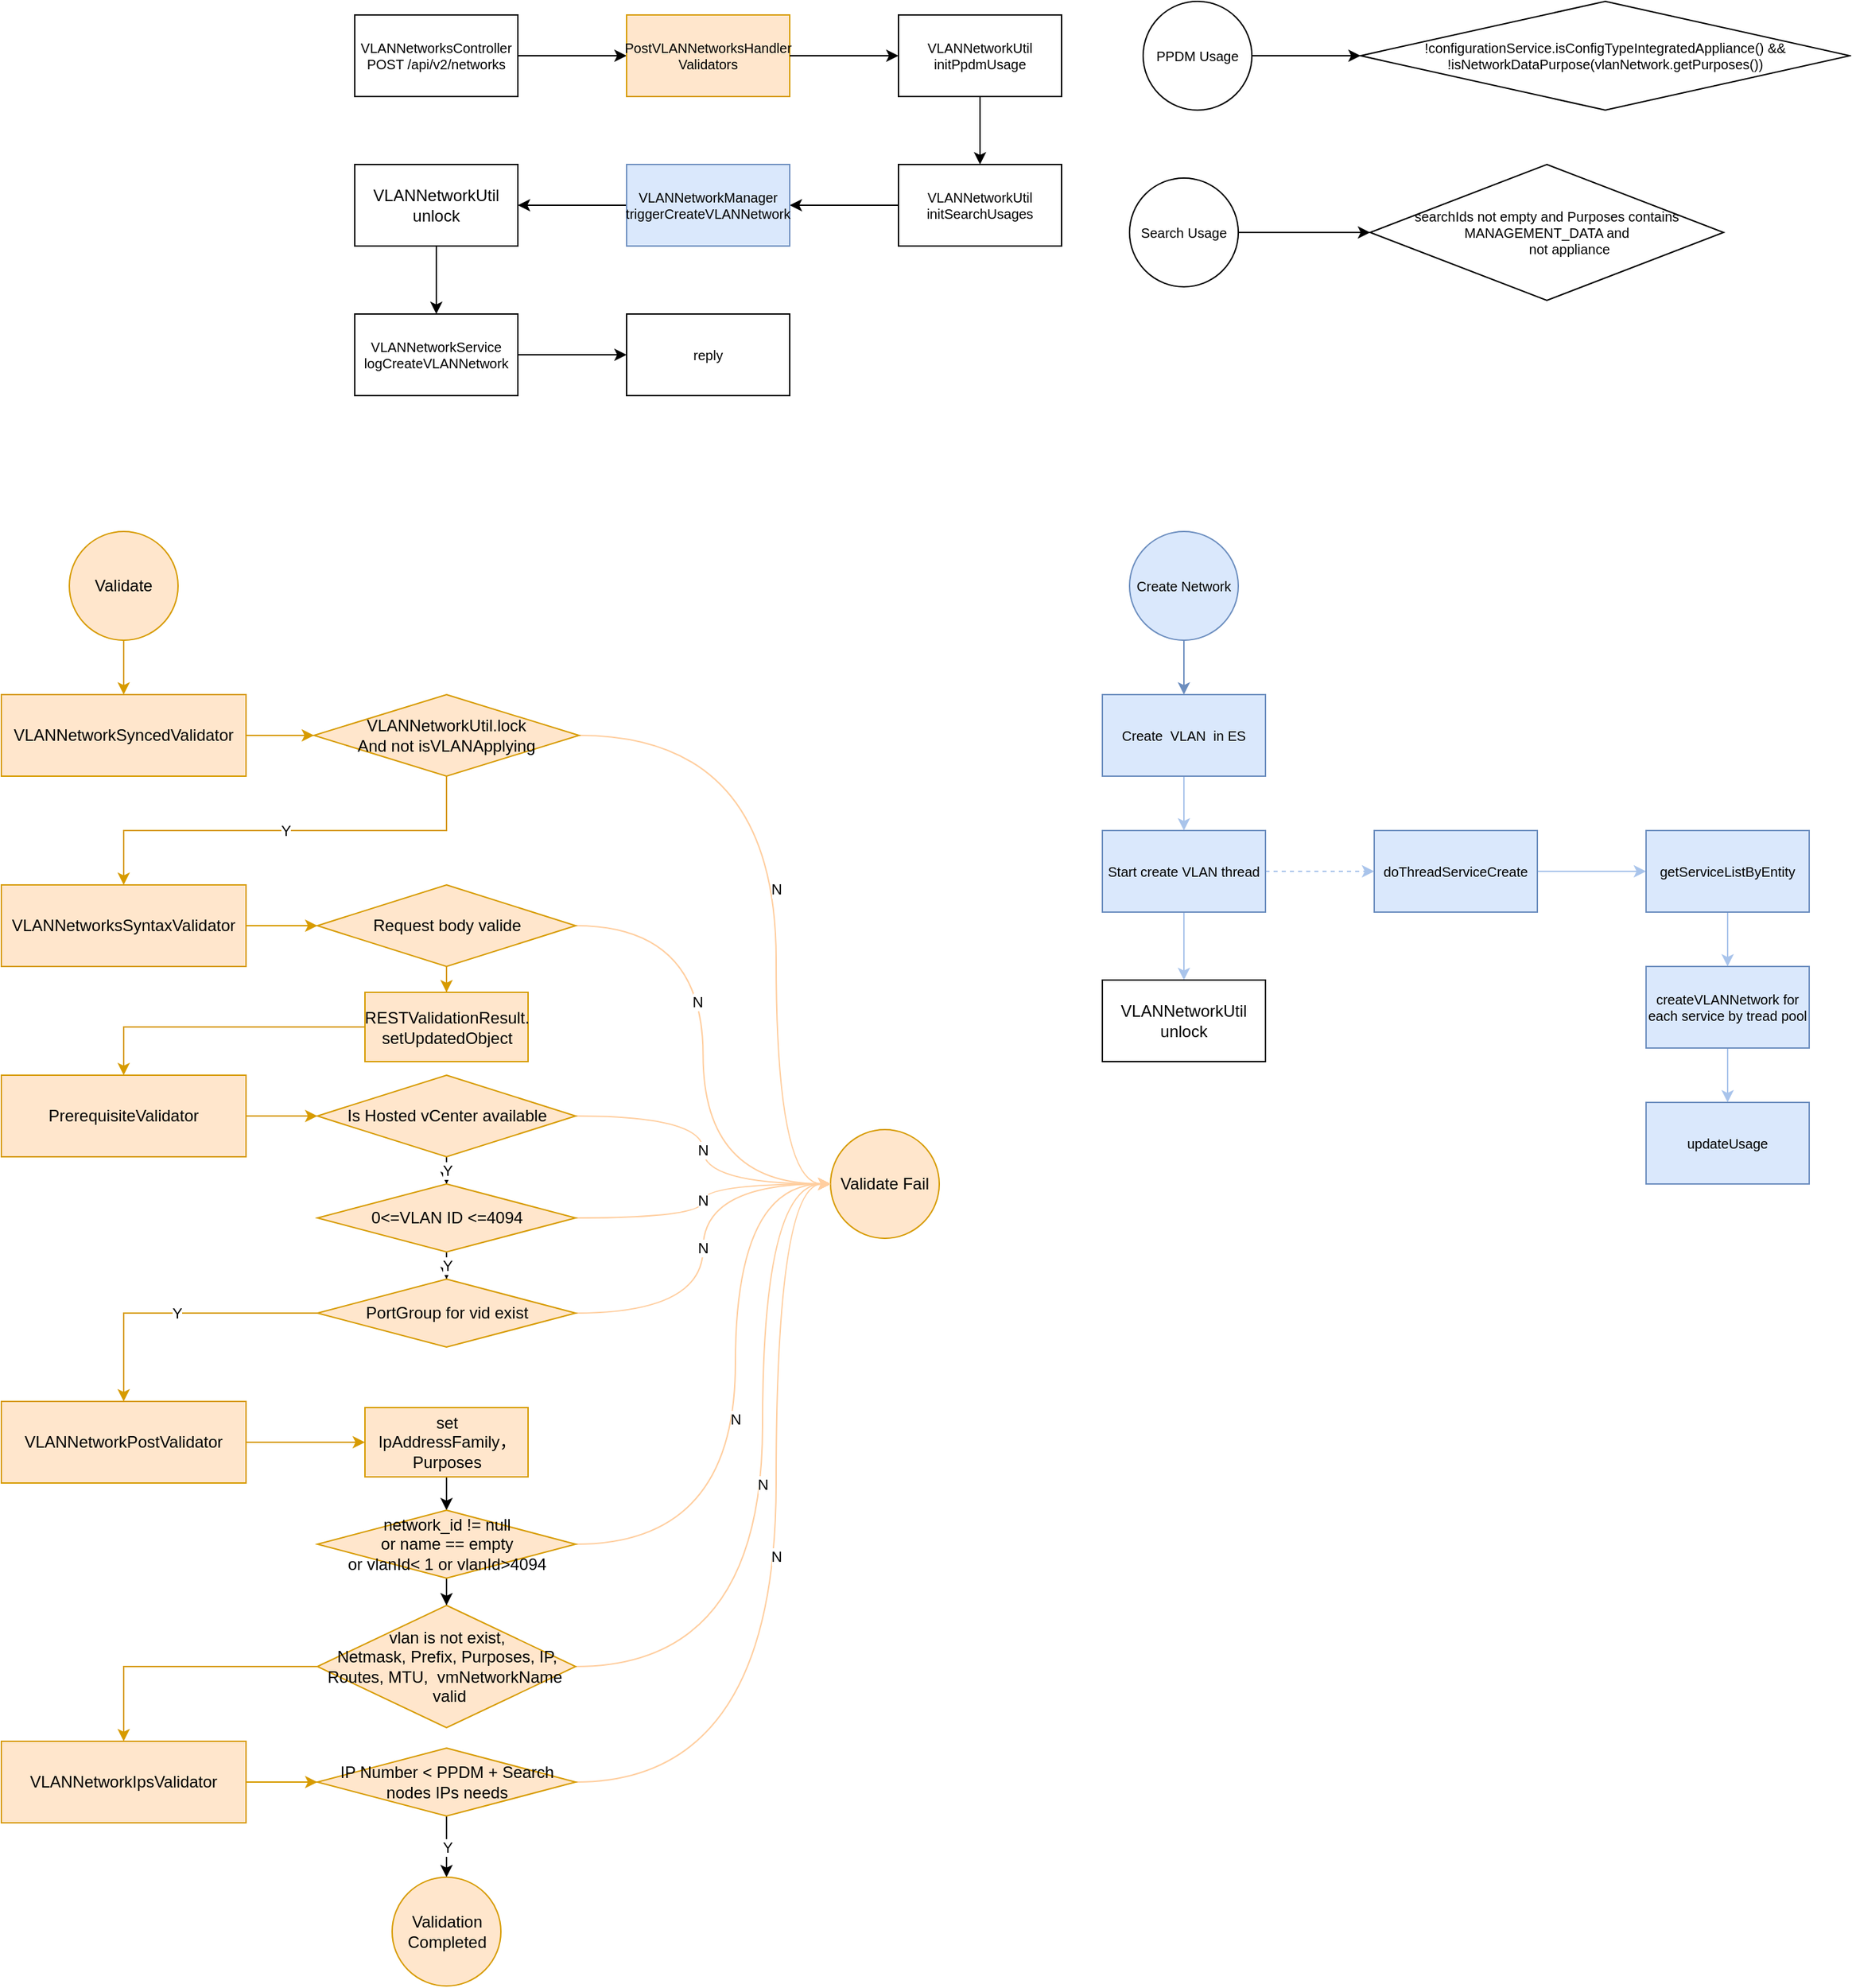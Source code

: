 <mxfile version="17.4.2" type="github" pages="2">
  <diagram id="prtHgNgQTEPvFCAcTncT" name="Create">
    <mxGraphModel dx="1422" dy="796" grid="1" gridSize="10" guides="1" tooltips="1" connect="1" arrows="1" fold="1" page="1" pageScale="1" pageWidth="827" pageHeight="1169" math="0" shadow="0">
      <root>
        <mxCell id="0" />
        <mxCell id="1" parent="0" />
        <mxCell id="7mvyjp9xPnYA-74Ss-xC-5" value="" style="edgeStyle=orthogonalEdgeStyle;rounded=0;orthogonalLoop=1;jettySize=auto;html=1;fillColor=#ffe6cc;strokeColor=#d79b00;" edge="1" parent="1" source="7mvyjp9xPnYA-74Ss-xC-3" target="7mvyjp9xPnYA-74Ss-xC-4">
          <mxGeometry relative="1" as="geometry" />
        </mxCell>
        <mxCell id="7mvyjp9xPnYA-74Ss-xC-3" value="Validate" style="ellipse;whiteSpace=wrap;html=1;aspect=fixed;fillColor=#ffe6cc;strokeColor=#d79b00;" vertex="1" parent="1">
          <mxGeometry x="130" y="440" width="80" height="80" as="geometry" />
        </mxCell>
        <mxCell id="7mvyjp9xPnYA-74Ss-xC-33" style="edgeStyle=orthogonalEdgeStyle;rounded=0;orthogonalLoop=1;jettySize=auto;html=1;exitX=1;exitY=0.5;exitDx=0;exitDy=0;entryX=0;entryY=0.5;entryDx=0;entryDy=0;fillColor=#ffe6cc;strokeColor=#d79b00;" edge="1" parent="1" source="7mvyjp9xPnYA-74Ss-xC-4" target="7mvyjp9xPnYA-74Ss-xC-18">
          <mxGeometry relative="1" as="geometry" />
        </mxCell>
        <mxCell id="7mvyjp9xPnYA-74Ss-xC-4" value="VLANNetworkSyncedValidator" style="whiteSpace=wrap;html=1;fillColor=#ffe6cc;strokeColor=#d79b00;" vertex="1" parent="1">
          <mxGeometry x="80" y="560" width="180" height="60" as="geometry" />
        </mxCell>
        <mxCell id="7mvyjp9xPnYA-74Ss-xC-9" value="" style="edgeStyle=orthogonalEdgeStyle;rounded=0;orthogonalLoop=1;jettySize=auto;html=1;exitX=0;exitY=0.5;exitDx=0;exitDy=0;entryX=0.5;entryY=0;entryDx=0;entryDy=0;fillColor=#ffe6cc;strokeColor=#d79b00;" edge="1" parent="1" source="7mvyjp9xPnYA-74Ss-xC-31" target="7mvyjp9xPnYA-74Ss-xC-8">
          <mxGeometry relative="1" as="geometry" />
        </mxCell>
        <mxCell id="7mvyjp9xPnYA-74Ss-xC-28" value="" style="edgeStyle=orthogonalEdgeStyle;rounded=0;orthogonalLoop=1;jettySize=auto;html=1;fillColor=#ffe6cc;strokeColor=#d79b00;" edge="1" parent="1" source="7mvyjp9xPnYA-74Ss-xC-6" target="7mvyjp9xPnYA-74Ss-xC-27">
          <mxGeometry relative="1" as="geometry" />
        </mxCell>
        <mxCell id="7mvyjp9xPnYA-74Ss-xC-6" value="VLANNetworksSyntaxValidator" style="whiteSpace=wrap;html=1;fillColor=#ffe6cc;strokeColor=#d79b00;" vertex="1" parent="1">
          <mxGeometry x="80" y="700" width="180" height="60" as="geometry" />
        </mxCell>
        <mxCell id="7mvyjp9xPnYA-74Ss-xC-36" value="" style="edgeStyle=orthogonalEdgeStyle;rounded=0;orthogonalLoop=1;jettySize=auto;html=1;fillColor=#ffe6cc;strokeColor=#d79b00;" edge="1" parent="1" source="7mvyjp9xPnYA-74Ss-xC-8" target="7mvyjp9xPnYA-74Ss-xC-35">
          <mxGeometry relative="1" as="geometry" />
        </mxCell>
        <mxCell id="7mvyjp9xPnYA-74Ss-xC-8" value="PrerequisiteValidator" style="whiteSpace=wrap;html=1;fillColor=#ffe6cc;strokeColor=#d79b00;" vertex="1" parent="1">
          <mxGeometry x="80" y="840" width="180" height="60" as="geometry" />
        </mxCell>
        <mxCell id="7mvyjp9xPnYA-74Ss-xC-49" style="edgeStyle=orthogonalEdgeStyle;rounded=0;orthogonalLoop=1;jettySize=auto;html=1;exitX=1;exitY=0.5;exitDx=0;exitDy=0;entryX=0;entryY=0.5;entryDx=0;entryDy=0;fillColor=#ffe6cc;strokeColor=#d79b00;" edge="1" parent="1" source="7mvyjp9xPnYA-74Ss-xC-10" target="7mvyjp9xPnYA-74Ss-xC-50">
          <mxGeometry relative="1" as="geometry">
            <mxPoint x="320" y="1110" as="targetPoint" />
          </mxGeometry>
        </mxCell>
        <mxCell id="7mvyjp9xPnYA-74Ss-xC-10" value="VLANNetworkPostValidator" style="whiteSpace=wrap;html=1;fillColor=#ffe6cc;strokeColor=#d79b00;" vertex="1" parent="1">
          <mxGeometry x="80" y="1080" width="180" height="60" as="geometry" />
        </mxCell>
        <mxCell id="7mvyjp9xPnYA-74Ss-xC-77" style="edgeStyle=orthogonalEdgeStyle;rounded=0;orthogonalLoop=1;jettySize=auto;html=1;exitX=1;exitY=0.5;exitDx=0;exitDy=0;entryX=0;entryY=0.5;entryDx=0;entryDy=0;fillColor=#ffe6cc;strokeColor=#d79b00;" edge="1" parent="1" source="7mvyjp9xPnYA-74Ss-xC-12" target="7mvyjp9xPnYA-74Ss-xC-76">
          <mxGeometry relative="1" as="geometry" />
        </mxCell>
        <mxCell id="7mvyjp9xPnYA-74Ss-xC-12" value="VLANNetworkIpsValidator" style="whiteSpace=wrap;html=1;fillColor=#ffe6cc;strokeColor=#d79b00;" vertex="1" parent="1">
          <mxGeometry x="80" y="1330" width="180" height="60" as="geometry" />
        </mxCell>
        <mxCell id="7mvyjp9xPnYA-74Ss-xC-25" value="N" style="edgeStyle=orthogonalEdgeStyle;rounded=0;orthogonalLoop=1;jettySize=auto;html=1;exitX=1;exitY=0.5;exitDx=0;exitDy=0;entryX=0;entryY=0.5;entryDx=0;entryDy=0;curved=1;strokeColor=#FFCE9F;" edge="1" parent="1" source="7mvyjp9xPnYA-74Ss-xC-18" target="7mvyjp9xPnYA-74Ss-xC-24">
          <mxGeometry relative="1" as="geometry">
            <Array as="points">
              <mxPoint x="650" y="590" />
              <mxPoint x="650" y="920" />
            </Array>
          </mxGeometry>
        </mxCell>
        <mxCell id="7mvyjp9xPnYA-74Ss-xC-26" value="Y" style="edgeStyle=orthogonalEdgeStyle;rounded=0;orthogonalLoop=1;jettySize=auto;html=1;exitX=0.5;exitY=1;exitDx=0;exitDy=0;entryX=0.5;entryY=0;entryDx=0;entryDy=0;fillColor=#ffe6cc;strokeColor=#d79b00;" edge="1" parent="1" source="7mvyjp9xPnYA-74Ss-xC-18" target="7mvyjp9xPnYA-74Ss-xC-6">
          <mxGeometry relative="1" as="geometry" />
        </mxCell>
        <mxCell id="7mvyjp9xPnYA-74Ss-xC-18" value="VLANNetworkUtil.lock&lt;br&gt;And not isVLANApplying" style="rhombus;whiteSpace=wrap;html=1;fillColor=#ffe6cc;strokeColor=#d79b00;" vertex="1" parent="1">
          <mxGeometry x="310" y="560" width="195" height="60" as="geometry" />
        </mxCell>
        <mxCell id="7mvyjp9xPnYA-74Ss-xC-24" value="Validate Fail" style="ellipse;whiteSpace=wrap;html=1;aspect=fixed;fillColor=#ffe6cc;strokeColor=#d79b00;" vertex="1" parent="1">
          <mxGeometry x="690" y="880" width="80" height="80" as="geometry" />
        </mxCell>
        <mxCell id="7mvyjp9xPnYA-74Ss-xC-29" style="edgeStyle=orthogonalEdgeStyle;rounded=0;orthogonalLoop=1;jettySize=auto;html=1;exitX=1;exitY=0.5;exitDx=0;exitDy=0;elbow=vertical;entryX=0;entryY=0.5;entryDx=0;entryDy=0;curved=1;strokeColor=#FFCE9F;" edge="1" parent="1" source="7mvyjp9xPnYA-74Ss-xC-27" target="7mvyjp9xPnYA-74Ss-xC-24">
          <mxGeometry relative="1" as="geometry" />
        </mxCell>
        <mxCell id="7mvyjp9xPnYA-74Ss-xC-30" value="N" style="edgeLabel;html=1;align=center;verticalAlign=middle;resizable=0;points=[];" vertex="1" connectable="0" parent="7mvyjp9xPnYA-74Ss-xC-29">
          <mxGeometry x="-0.267" relative="1" as="geometry">
            <mxPoint x="-5" y="11" as="offset" />
          </mxGeometry>
        </mxCell>
        <mxCell id="7mvyjp9xPnYA-74Ss-xC-32" value="" style="edgeStyle=orthogonalEdgeStyle;rounded=0;orthogonalLoop=1;jettySize=auto;html=1;fillColor=#ffe6cc;strokeColor=#d79b00;" edge="1" parent="1" source="7mvyjp9xPnYA-74Ss-xC-27" target="7mvyjp9xPnYA-74Ss-xC-31">
          <mxGeometry relative="1" as="geometry" />
        </mxCell>
        <mxCell id="7mvyjp9xPnYA-74Ss-xC-27" value="Request body valide" style="rhombus;whiteSpace=wrap;html=1;fillColor=#ffe6cc;strokeColor=#d79b00;" vertex="1" parent="1">
          <mxGeometry x="312.5" y="700" width="190" height="60" as="geometry" />
        </mxCell>
        <mxCell id="7mvyjp9xPnYA-74Ss-xC-31" value="RESTValidationResult.&lt;br&gt;setUpdatedObject" style="whiteSpace=wrap;html=1;fillColor=#ffe6cc;strokeColor=#d79b00;" vertex="1" parent="1">
          <mxGeometry x="347.5" y="779" width="120" height="51" as="geometry" />
        </mxCell>
        <mxCell id="7mvyjp9xPnYA-74Ss-xC-37" value="N" style="edgeStyle=orthogonalEdgeStyle;rounded=0;orthogonalLoop=1;jettySize=auto;html=1;exitX=1;exitY=0.5;exitDx=0;exitDy=0;entryX=0;entryY=0.5;entryDx=0;entryDy=0;curved=1;strokeColor=#FFCE9F;" edge="1" parent="1" source="7mvyjp9xPnYA-74Ss-xC-35" target="7mvyjp9xPnYA-74Ss-xC-24">
          <mxGeometry relative="1" as="geometry" />
        </mxCell>
        <mxCell id="7mvyjp9xPnYA-74Ss-xC-41" value="Y" style="edgeStyle=orthogonalEdgeStyle;rounded=0;orthogonalLoop=1;jettySize=auto;html=1;" edge="1" parent="1" source="7mvyjp9xPnYA-74Ss-xC-35" target="7mvyjp9xPnYA-74Ss-xC-40">
          <mxGeometry relative="1" as="geometry" />
        </mxCell>
        <mxCell id="7mvyjp9xPnYA-74Ss-xC-35" value="Is Hosted vCenter available" style="rhombus;whiteSpace=wrap;html=1;fillColor=#ffe6cc;strokeColor=#d79b00;" vertex="1" parent="1">
          <mxGeometry x="312.5" y="840" width="190" height="60" as="geometry" />
        </mxCell>
        <mxCell id="7mvyjp9xPnYA-74Ss-xC-42" value="N" style="edgeStyle=orthogonalEdgeStyle;rounded=0;orthogonalLoop=1;jettySize=auto;html=1;exitX=1;exitY=0.5;exitDx=0;exitDy=0;entryX=0;entryY=0.5;entryDx=0;entryDy=0;curved=1;strokeColor=#FFCE9F;" edge="1" parent="1" source="7mvyjp9xPnYA-74Ss-xC-40" target="7mvyjp9xPnYA-74Ss-xC-24">
          <mxGeometry relative="1" as="geometry" />
        </mxCell>
        <mxCell id="7mvyjp9xPnYA-74Ss-xC-45" value="Y" style="edgeStyle=orthogonalEdgeStyle;rounded=0;orthogonalLoop=1;jettySize=auto;html=1;" edge="1" parent="1" source="7mvyjp9xPnYA-74Ss-xC-40" target="7mvyjp9xPnYA-74Ss-xC-44">
          <mxGeometry relative="1" as="geometry" />
        </mxCell>
        <mxCell id="7mvyjp9xPnYA-74Ss-xC-40" value="0&amp;lt;=VLAN ID &amp;lt;=4094" style="rhombus;whiteSpace=wrap;html=1;fillColor=#ffe6cc;strokeColor=#d79b00;" vertex="1" parent="1">
          <mxGeometry x="312.5" y="920" width="190" height="50" as="geometry" />
        </mxCell>
        <mxCell id="7mvyjp9xPnYA-74Ss-xC-46" value="N" style="edgeStyle=orthogonalEdgeStyle;rounded=0;orthogonalLoop=1;jettySize=auto;html=1;exitX=1;exitY=0.5;exitDx=0;exitDy=0;entryX=0;entryY=0.5;entryDx=0;entryDy=0;curved=1;strokeColor=#FFCE9F;" edge="1" parent="1" source="7mvyjp9xPnYA-74Ss-xC-44" target="7mvyjp9xPnYA-74Ss-xC-24">
          <mxGeometry relative="1" as="geometry" />
        </mxCell>
        <mxCell id="7mvyjp9xPnYA-74Ss-xC-47" value="Y" style="edgeStyle=orthogonalEdgeStyle;rounded=0;orthogonalLoop=1;jettySize=auto;html=1;exitX=0;exitY=0.5;exitDx=0;exitDy=0;entryX=0.5;entryY=0;entryDx=0;entryDy=0;fillColor=#ffe6cc;strokeColor=#d79b00;" edge="1" parent="1" source="7mvyjp9xPnYA-74Ss-xC-44" target="7mvyjp9xPnYA-74Ss-xC-10">
          <mxGeometry relative="1" as="geometry" />
        </mxCell>
        <mxCell id="7mvyjp9xPnYA-74Ss-xC-44" value="PortGroup for vid exist" style="rhombus;whiteSpace=wrap;html=1;fillColor=#ffe6cc;strokeColor=#d79b00;" vertex="1" parent="1">
          <mxGeometry x="312.5" y="990" width="190" height="50" as="geometry" />
        </mxCell>
        <mxCell id="7mvyjp9xPnYA-74Ss-xC-53" style="edgeStyle=orthogonalEdgeStyle;rounded=0;orthogonalLoop=1;jettySize=auto;html=1;exitX=0.5;exitY=1;exitDx=0;exitDy=0;entryX=0.5;entryY=0;entryDx=0;entryDy=0;" edge="1" parent="1" source="7mvyjp9xPnYA-74Ss-xC-50" target="7mvyjp9xPnYA-74Ss-xC-52">
          <mxGeometry relative="1" as="geometry" />
        </mxCell>
        <mxCell id="7mvyjp9xPnYA-74Ss-xC-50" value="set IpAddressFamily，&lt;br&gt;Purposes&lt;br&gt;" style="whiteSpace=wrap;html=1;fillColor=#ffe6cc;strokeColor=#d79b00;" vertex="1" parent="1">
          <mxGeometry x="347.5" y="1084.5" width="120" height="51" as="geometry" />
        </mxCell>
        <mxCell id="7mvyjp9xPnYA-74Ss-xC-54" value="N" style="edgeStyle=orthogonalEdgeStyle;rounded=0;orthogonalLoop=1;jettySize=auto;html=1;exitX=1;exitY=0.5;exitDx=0;exitDy=0;entryX=0;entryY=0.5;entryDx=0;entryDy=0;curved=1;strokeColor=#FFCE9F;" edge="1" parent="1" source="7mvyjp9xPnYA-74Ss-xC-52" target="7mvyjp9xPnYA-74Ss-xC-24">
          <mxGeometry x="-0.067" relative="1" as="geometry">
            <Array as="points">
              <mxPoint x="620" y="1185" />
              <mxPoint x="620" y="920" />
            </Array>
            <mxPoint y="1" as="offset" />
          </mxGeometry>
        </mxCell>
        <mxCell id="7mvyjp9xPnYA-74Ss-xC-57" value="" style="edgeStyle=orthogonalEdgeStyle;rounded=0;orthogonalLoop=1;jettySize=auto;html=1;" edge="1" parent="1" source="7mvyjp9xPnYA-74Ss-xC-52" target="7mvyjp9xPnYA-74Ss-xC-56">
          <mxGeometry relative="1" as="geometry" />
        </mxCell>
        <mxCell id="7mvyjp9xPnYA-74Ss-xC-52" value="network_id != null&lt;br&gt;or name == empty&lt;br&gt;or vlanId&amp;lt; 1 or vlanId&amp;gt;4094" style="rhombus;whiteSpace=wrap;html=1;fillColor=#ffe6cc;strokeColor=#d79b00;" vertex="1" parent="1">
          <mxGeometry x="312.5" y="1160" width="190" height="50" as="geometry" />
        </mxCell>
        <mxCell id="7mvyjp9xPnYA-74Ss-xC-74" value="N" style="edgeStyle=orthogonalEdgeStyle;curved=1;rounded=0;orthogonalLoop=1;jettySize=auto;html=1;exitX=1;exitY=0.5;exitDx=0;exitDy=0;entryX=0;entryY=0.5;entryDx=0;entryDy=0;strokeColor=#FFCE9F;" edge="1" parent="1" source="7mvyjp9xPnYA-74Ss-xC-56" target="7mvyjp9xPnYA-74Ss-xC-24">
          <mxGeometry relative="1" as="geometry">
            <Array as="points">
              <mxPoint x="640" y="1275" />
              <mxPoint x="640" y="920" />
            </Array>
          </mxGeometry>
        </mxCell>
        <mxCell id="7mvyjp9xPnYA-74Ss-xC-75" style="edgeStyle=orthogonalEdgeStyle;rounded=0;orthogonalLoop=1;jettySize=auto;html=1;exitX=0;exitY=0.5;exitDx=0;exitDy=0;entryX=0.5;entryY=0;entryDx=0;entryDy=0;fillColor=#ffe6cc;strokeColor=#d79b00;" edge="1" parent="1" source="7mvyjp9xPnYA-74Ss-xC-56" target="7mvyjp9xPnYA-74Ss-xC-12">
          <mxGeometry relative="1" as="geometry" />
        </mxCell>
        <mxCell id="7mvyjp9xPnYA-74Ss-xC-56" value="vlan is not exist,&lt;br&gt;Netmask, Prefix, Purposes,&amp;nbsp;IP, Routes, MTU,&amp;nbsp; vmNetworkName&amp;nbsp;&lt;br&gt;&amp;nbsp;valid" style="rhombus;whiteSpace=wrap;html=1;fillColor=#ffe6cc;strokeColor=#d79b00;" vertex="1" parent="1">
          <mxGeometry x="312.5" y="1230" width="190" height="90" as="geometry" />
        </mxCell>
        <mxCell id="7mvyjp9xPnYA-74Ss-xC-78" value="N" style="edgeStyle=orthogonalEdgeStyle;rounded=0;orthogonalLoop=1;jettySize=auto;html=1;exitX=1;exitY=0.5;exitDx=0;exitDy=0;curved=1;entryX=0;entryY=0.5;entryDx=0;entryDy=0;strokeColor=#FFCE9F;" edge="1" parent="1" source="7mvyjp9xPnYA-74Ss-xC-76" target="7mvyjp9xPnYA-74Ss-xC-24">
          <mxGeometry relative="1" as="geometry">
            <mxPoint x="740" y="920" as="targetPoint" />
            <Array as="points">
              <mxPoint x="650" y="1360" />
              <mxPoint x="650" y="920" />
            </Array>
          </mxGeometry>
        </mxCell>
        <mxCell id="7mvyjp9xPnYA-74Ss-xC-80" value="Y" style="edgeStyle=orthogonalEdgeStyle;rounded=0;orthogonalLoop=1;jettySize=auto;html=1;exitX=0.5;exitY=1;exitDx=0;exitDy=0;" edge="1" parent="1" source="7mvyjp9xPnYA-74Ss-xC-76" target="7mvyjp9xPnYA-74Ss-xC-79">
          <mxGeometry relative="1" as="geometry" />
        </mxCell>
        <mxCell id="7mvyjp9xPnYA-74Ss-xC-76" value="IP Number &amp;lt; PPDM + Search nodes IPs needs" style="rhombus;whiteSpace=wrap;html=1;fillColor=#ffe6cc;strokeColor=#d79b00;" vertex="1" parent="1">
          <mxGeometry x="312.5" y="1335" width="190" height="50" as="geometry" />
        </mxCell>
        <mxCell id="7mvyjp9xPnYA-74Ss-xC-79" value="Validation Completed" style="ellipse;whiteSpace=wrap;html=1;aspect=fixed;fillColor=#ffe6cc;strokeColor=#d79b00;" vertex="1" parent="1">
          <mxGeometry x="367.5" y="1430" width="80" height="80" as="geometry" />
        </mxCell>
        <mxCell id="7mvyjp9xPnYA-74Ss-xC-84" value="" style="edgeStyle=orthogonalEdgeStyle;rounded=0;orthogonalLoop=1;jettySize=auto;html=1;fontSize=10;" edge="1" parent="1" source="7mvyjp9xPnYA-74Ss-xC-82" target="7mvyjp9xPnYA-74Ss-xC-83">
          <mxGeometry relative="1" as="geometry" />
        </mxCell>
        <mxCell id="7mvyjp9xPnYA-74Ss-xC-82" value="VLANNetworksController&lt;br style=&quot;font-size: 10px;&quot;&gt;POST /api/v2/networks" style="rounded=0;whiteSpace=wrap;html=1;fontSize=10;" vertex="1" parent="1">
          <mxGeometry x="340" y="60" width="120" height="60" as="geometry" />
        </mxCell>
        <mxCell id="7mvyjp9xPnYA-74Ss-xC-83" value="PostVLANNetworksHandler&lt;br&gt;Validators" style="rounded=0;whiteSpace=wrap;html=1;fontSize=10;fillColor=#ffe6cc;strokeColor=#d79b00;" vertex="1" parent="1">
          <mxGeometry x="540" y="60" width="120" height="60" as="geometry" />
        </mxCell>
        <mxCell id="7mvyjp9xPnYA-74Ss-xC-88" value="" style="edgeStyle=orthogonalEdgeStyle;rounded=0;orthogonalLoop=1;jettySize=auto;html=1;fontSize=10;exitX=1;exitY=0.5;exitDx=0;exitDy=0;" edge="1" parent="1" source="7mvyjp9xPnYA-74Ss-xC-83" target="7mvyjp9xPnYA-74Ss-xC-87">
          <mxGeometry relative="1" as="geometry">
            <mxPoint x="660" y="90" as="sourcePoint" />
          </mxGeometry>
        </mxCell>
        <mxCell id="7mvyjp9xPnYA-74Ss-xC-90" value="" style="edgeStyle=orthogonalEdgeStyle;rounded=0;orthogonalLoop=1;jettySize=auto;html=1;fontSize=10;" edge="1" parent="1" source="7mvyjp9xPnYA-74Ss-xC-87" target="7mvyjp9xPnYA-74Ss-xC-89">
          <mxGeometry relative="1" as="geometry" />
        </mxCell>
        <mxCell id="7mvyjp9xPnYA-74Ss-xC-87" value="VLANNetworkUtil&lt;br&gt;initPpdmUsage" style="rounded=0;whiteSpace=wrap;html=1;fontSize=10;" vertex="1" parent="1">
          <mxGeometry x="740" y="60" width="120" height="60" as="geometry" />
        </mxCell>
        <mxCell id="7mvyjp9xPnYA-74Ss-xC-98" value="" style="edgeStyle=orthogonalEdgeStyle;rounded=0;orthogonalLoop=1;jettySize=auto;html=1;fontSize=10;" edge="1" parent="1" source="7mvyjp9xPnYA-74Ss-xC-89" target="7mvyjp9xPnYA-74Ss-xC-97">
          <mxGeometry relative="1" as="geometry" />
        </mxCell>
        <mxCell id="7mvyjp9xPnYA-74Ss-xC-89" value="VLANNetworkUtil&lt;br&gt;initSearchUsages" style="rounded=0;whiteSpace=wrap;html=1;fontSize=10;" vertex="1" parent="1">
          <mxGeometry x="740" y="170" width="120" height="60" as="geometry" />
        </mxCell>
        <mxCell id="7mvyjp9xPnYA-74Ss-xC-93" value="" style="edgeStyle=orthogonalEdgeStyle;rounded=0;orthogonalLoop=1;jettySize=auto;html=1;fontSize=10;" edge="1" parent="1" source="7mvyjp9xPnYA-74Ss-xC-91" target="7mvyjp9xPnYA-74Ss-xC-92">
          <mxGeometry relative="1" as="geometry" />
        </mxCell>
        <mxCell id="7mvyjp9xPnYA-74Ss-xC-91" value="PPDM Usage" style="ellipse;whiteSpace=wrap;html=1;aspect=fixed;fontSize=10;" vertex="1" parent="1">
          <mxGeometry x="920" y="50" width="80" height="80" as="geometry" />
        </mxCell>
        <mxCell id="7mvyjp9xPnYA-74Ss-xC-92" value="!configurationService.isConfigTypeIntegratedAppliance() &amp;amp;&amp;amp; !isNetworkDataPurpose(vlanNetwork.getPurposes())" style="rhombus;whiteSpace=wrap;html=1;fontSize=10;" vertex="1" parent="1">
          <mxGeometry x="1080" y="50" width="360" height="80" as="geometry" />
        </mxCell>
        <mxCell id="7mvyjp9xPnYA-74Ss-xC-94" value="" style="edgeStyle=orthogonalEdgeStyle;rounded=0;orthogonalLoop=1;jettySize=auto;html=1;fontSize=10;" edge="1" source="7mvyjp9xPnYA-74Ss-xC-95" target="7mvyjp9xPnYA-74Ss-xC-96" parent="1">
          <mxGeometry relative="1" as="geometry" />
        </mxCell>
        <mxCell id="7mvyjp9xPnYA-74Ss-xC-95" value="Search Usage" style="ellipse;whiteSpace=wrap;html=1;aspect=fixed;fontSize=10;" vertex="1" parent="1">
          <mxGeometry x="910" y="180" width="80" height="80" as="geometry" />
        </mxCell>
        <mxCell id="7mvyjp9xPnYA-74Ss-xC-96" value="&lt;div&gt;searchIds not empty and Purposes contains MANAGEMENT_DATA and&lt;/div&gt;&lt;div&gt;&amp;nbsp; &amp;nbsp; &amp;nbsp; &amp;nbsp; &amp;nbsp; &amp;nbsp; not appliance&lt;/div&gt;" style="rhombus;whiteSpace=wrap;html=1;fontSize=10;" vertex="1" parent="1">
          <mxGeometry x="1087" y="170" width="260" height="100" as="geometry" />
        </mxCell>
        <mxCell id="7mvyjp9xPnYA-74Ss-xC-101" value="" style="edgeStyle=orthogonalEdgeStyle;rounded=0;orthogonalLoop=1;jettySize=auto;html=1;fontSize=10;" edge="1" parent="1" source="7mvyjp9xPnYA-74Ss-xC-97" target="7mvyjp9xPnYA-74Ss-xC-100">
          <mxGeometry relative="1" as="geometry" />
        </mxCell>
        <mxCell id="7mvyjp9xPnYA-74Ss-xC-97" value="VLANNetworkManager&lt;br&gt;triggerCreateVLANNetwork" style="rounded=0;whiteSpace=wrap;html=1;fontSize=10;fillColor=#dae8fc;strokeColor=#6c8ebf;" vertex="1" parent="1">
          <mxGeometry x="540" y="170" width="120" height="60" as="geometry" />
        </mxCell>
        <mxCell id="7mvyjp9xPnYA-74Ss-xC-103" value="" style="edgeStyle=orthogonalEdgeStyle;rounded=0;orthogonalLoop=1;jettySize=auto;html=1;fontSize=10;" edge="1" parent="1" source="7mvyjp9xPnYA-74Ss-xC-100" target="7mvyjp9xPnYA-74Ss-xC-102">
          <mxGeometry relative="1" as="geometry" />
        </mxCell>
        <mxCell id="7mvyjp9xPnYA-74Ss-xC-100" value="&lt;span style=&quot;font-size: 12px&quot;&gt;VLANNetworkUtil&lt;br&gt;unlock&lt;/span&gt;" style="rounded=0;whiteSpace=wrap;html=1;fontSize=10;" vertex="1" parent="1">
          <mxGeometry x="340" y="170" width="120" height="60" as="geometry" />
        </mxCell>
        <mxCell id="7mvyjp9xPnYA-74Ss-xC-108" value="" style="edgeStyle=orthogonalEdgeStyle;curved=1;rounded=0;orthogonalLoop=1;jettySize=auto;html=1;fontSize=10;" edge="1" parent="1" source="7mvyjp9xPnYA-74Ss-xC-102" target="7mvyjp9xPnYA-74Ss-xC-107">
          <mxGeometry relative="1" as="geometry" />
        </mxCell>
        <mxCell id="7mvyjp9xPnYA-74Ss-xC-102" value="VLANNetworkService&lt;br&gt;logCreateVLANNetwork" style="rounded=0;whiteSpace=wrap;html=1;fontSize=10;" vertex="1" parent="1">
          <mxGeometry x="340" y="280" width="120" height="60" as="geometry" />
        </mxCell>
        <mxCell id="7mvyjp9xPnYA-74Ss-xC-107" value="reply" style="rounded=0;whiteSpace=wrap;html=1;fontSize=10;" vertex="1" parent="1">
          <mxGeometry x="540" y="280" width="120" height="60" as="geometry" />
        </mxCell>
        <mxCell id="7mvyjp9xPnYA-74Ss-xC-112" value="" style="edgeStyle=orthogonalEdgeStyle;curved=1;rounded=0;orthogonalLoop=1;jettySize=auto;html=1;fontSize=10;strokeColor=#6c8ebf;fillColor=#dae8fc;" edge="1" parent="1" source="7mvyjp9xPnYA-74Ss-xC-110" target="7mvyjp9xPnYA-74Ss-xC-111">
          <mxGeometry relative="1" as="geometry" />
        </mxCell>
        <mxCell id="7mvyjp9xPnYA-74Ss-xC-110" value="Create Network" style="ellipse;whiteSpace=wrap;html=1;aspect=fixed;fontSize=10;fillColor=#dae8fc;strokeColor=#6c8ebf;" vertex="1" parent="1">
          <mxGeometry x="910" y="440" width="80" height="80" as="geometry" />
        </mxCell>
        <mxCell id="7mvyjp9xPnYA-74Ss-xC-117" value="" style="edgeStyle=orthogonalEdgeStyle;curved=1;rounded=0;orthogonalLoop=1;jettySize=auto;html=1;fontSize=10;strokeColor=#A9C4EB;" edge="1" parent="1" source="7mvyjp9xPnYA-74Ss-xC-111" target="7mvyjp9xPnYA-74Ss-xC-116">
          <mxGeometry relative="1" as="geometry" />
        </mxCell>
        <mxCell id="7mvyjp9xPnYA-74Ss-xC-111" value="Create&amp;nbsp; VLAN&amp;nbsp; in ES" style="whiteSpace=wrap;html=1;fontSize=10;fillColor=#dae8fc;strokeColor=#6c8ebf;" vertex="1" parent="1">
          <mxGeometry x="890" y="560" width="120" height="60" as="geometry" />
        </mxCell>
        <mxCell id="7mvyjp9xPnYA-74Ss-xC-119" value="" style="edgeStyle=orthogonalEdgeStyle;curved=1;rounded=0;orthogonalLoop=1;jettySize=auto;html=1;fontSize=10;strokeColor=#A9C4EB;" edge="1" parent="1" source="7mvyjp9xPnYA-74Ss-xC-116" target="7mvyjp9xPnYA-74Ss-xC-118">
          <mxGeometry relative="1" as="geometry" />
        </mxCell>
        <mxCell id="7mvyjp9xPnYA-74Ss-xC-121" value="" style="edgeStyle=orthogonalEdgeStyle;curved=1;rounded=0;orthogonalLoop=1;jettySize=auto;html=1;fontSize=10;strokeColor=#A9C4EB;dashed=1;" edge="1" parent="1" source="7mvyjp9xPnYA-74Ss-xC-116" target="7mvyjp9xPnYA-74Ss-xC-120">
          <mxGeometry relative="1" as="geometry" />
        </mxCell>
        <mxCell id="7mvyjp9xPnYA-74Ss-xC-116" value="Start create VLAN thread" style="whiteSpace=wrap;html=1;fontSize=10;fillColor=#dae8fc;strokeColor=#6c8ebf;" vertex="1" parent="1">
          <mxGeometry x="890" y="660" width="120" height="60" as="geometry" />
        </mxCell>
        <mxCell id="7mvyjp9xPnYA-74Ss-xC-118" value="&lt;span style=&quot;font-size: 12px&quot;&gt;VLANNetworkUtil&lt;/span&gt;&lt;br style=&quot;font-size: 12px&quot;&gt;&lt;span style=&quot;font-size: 12px&quot;&gt;unlock&lt;/span&gt;" style="whiteSpace=wrap;html=1;fontSize=10;" vertex="1" parent="1">
          <mxGeometry x="890" y="770" width="120" height="60" as="geometry" />
        </mxCell>
        <mxCell id="7mvyjp9xPnYA-74Ss-xC-123" value="" style="edgeStyle=orthogonalEdgeStyle;curved=1;rounded=0;orthogonalLoop=1;jettySize=auto;html=1;fontSize=10;strokeColor=#A9C4EB;" edge="1" parent="1" source="7mvyjp9xPnYA-74Ss-xC-120" target="7mvyjp9xPnYA-74Ss-xC-122">
          <mxGeometry relative="1" as="geometry" />
        </mxCell>
        <mxCell id="7mvyjp9xPnYA-74Ss-xC-120" value="doThreadServiceCreate" style="whiteSpace=wrap;html=1;fontSize=10;fillColor=#dae8fc;strokeColor=#6c8ebf;" vertex="1" parent="1">
          <mxGeometry x="1090" y="660" width="120" height="60" as="geometry" />
        </mxCell>
        <mxCell id="7mvyjp9xPnYA-74Ss-xC-125" value="" style="edgeStyle=orthogonalEdgeStyle;curved=1;rounded=0;orthogonalLoop=1;jettySize=auto;html=1;fontSize=10;strokeColor=#A9C4EB;" edge="1" parent="1" source="7mvyjp9xPnYA-74Ss-xC-122" target="7mvyjp9xPnYA-74Ss-xC-124">
          <mxGeometry relative="1" as="geometry" />
        </mxCell>
        <mxCell id="7mvyjp9xPnYA-74Ss-xC-122" value="getServiceListByEntity" style="whiteSpace=wrap;html=1;fontSize=10;fillColor=#dae8fc;strokeColor=#6c8ebf;" vertex="1" parent="1">
          <mxGeometry x="1290" y="660" width="120" height="60" as="geometry" />
        </mxCell>
        <mxCell id="7mvyjp9xPnYA-74Ss-xC-127" value="" style="edgeStyle=orthogonalEdgeStyle;curved=1;rounded=0;orthogonalLoop=1;jettySize=auto;html=1;fontSize=10;strokeColor=#A9C4EB;" edge="1" parent="1" source="7mvyjp9xPnYA-74Ss-xC-124" target="7mvyjp9xPnYA-74Ss-xC-126">
          <mxGeometry relative="1" as="geometry" />
        </mxCell>
        <mxCell id="7mvyjp9xPnYA-74Ss-xC-124" value="createVLANNetwork for each service by tread pool" style="whiteSpace=wrap;html=1;fontSize=10;fillColor=#dae8fc;strokeColor=#6c8ebf;" vertex="1" parent="1">
          <mxGeometry x="1290" y="760" width="120" height="60" as="geometry" />
        </mxCell>
        <mxCell id="7mvyjp9xPnYA-74Ss-xC-126" value="updateUsage" style="whiteSpace=wrap;html=1;fontSize=10;fillColor=#dae8fc;strokeColor=#6c8ebf;" vertex="1" parent="1">
          <mxGeometry x="1290" y="860" width="120" height="60" as="geometry" />
        </mxCell>
      </root>
    </mxGraphModel>
  </diagram>
  <diagram id="lfdbjEoLifJyDJFXSqJd" name="第 2 页">
    <mxGraphModel dx="1422" dy="796" grid="1" gridSize="10" guides="1" tooltips="1" connect="1" arrows="1" fold="1" page="1" pageScale="1" pageWidth="850" pageHeight="1100" math="0" shadow="0">
      <root>
        <mxCell id="0" />
        <mxCell id="1" parent="0" />
        <mxCell id="20sGmdqy_mmukyWSxmFM-1" value="" style="edgeStyle=orthogonalEdgeStyle;rounded=0;orthogonalLoop=1;jettySize=auto;html=1;fontSize=10;fillColor=#cdeb8b;strokeColor=#36393d;" edge="1" parent="1" source="20sGmdqy_mmukyWSxmFM-2" target="20sGmdqy_mmukyWSxmFM-3">
          <mxGeometry relative="1" as="geometry" />
        </mxCell>
        <mxCell id="20sGmdqy_mmukyWSxmFM-2" value="POST /api/v2/networks" style="rounded=0;whiteSpace=wrap;html=1;fontSize=10;fillColor=#cdeb8b;strokeColor=#36393d;" vertex="1" parent="1">
          <mxGeometry x="340" y="60" width="120" height="60" as="geometry" />
        </mxCell>
        <mxCell id="20sGmdqy_mmukyWSxmFM-3" value="Validate" style="rounded=0;whiteSpace=wrap;html=1;fontSize=10;fillColor=#cdeb8b;strokeColor=#36393d;" vertex="1" parent="1">
          <mxGeometry x="540" y="60" width="120" height="60" as="geometry" />
        </mxCell>
        <mxCell id="20sGmdqy_mmukyWSxmFM-4" value="" style="edgeStyle=orthogonalEdgeStyle;rounded=0;orthogonalLoop=1;jettySize=auto;html=1;fontSize=10;exitX=1;exitY=0.5;exitDx=0;exitDy=0;fillColor=#cdeb8b;strokeColor=#36393d;" edge="1" parent="1" source="20sGmdqy_mmukyWSxmFM-3" target="20sGmdqy_mmukyWSxmFM-6">
          <mxGeometry relative="1" as="geometry">
            <mxPoint x="660" y="90" as="sourcePoint" />
          </mxGeometry>
        </mxCell>
        <mxCell id="20sGmdqy_mmukyWSxmFM-5" value="" style="edgeStyle=orthogonalEdgeStyle;rounded=0;orthogonalLoop=1;jettySize=auto;html=1;fontSize=10;fillColor=#cdeb8b;strokeColor=#36393d;" edge="1" parent="1" source="20sGmdqy_mmukyWSxmFM-6" target="20sGmdqy_mmukyWSxmFM-8">
          <mxGeometry relative="1" as="geometry" />
        </mxCell>
        <mxCell id="20sGmdqy_mmukyWSxmFM-6" value="PpdmUsage" style="rounded=0;whiteSpace=wrap;html=1;fontSize=10;fillColor=#cdeb8b;strokeColor=#36393d;" vertex="1" parent="1">
          <mxGeometry x="740" y="60" width="120" height="60" as="geometry" />
        </mxCell>
        <mxCell id="20sGmdqy_mmukyWSxmFM-7" value="" style="edgeStyle=orthogonalEdgeStyle;rounded=0;orthogonalLoop=1;jettySize=auto;html=1;fontSize=10;fillColor=#cdeb8b;strokeColor=#36393d;" edge="1" parent="1" source="20sGmdqy_mmukyWSxmFM-8" target="20sGmdqy_mmukyWSxmFM-10">
          <mxGeometry relative="1" as="geometry" />
        </mxCell>
        <mxCell id="20sGmdqy_mmukyWSxmFM-8" value="SearchUsages" style="rounded=0;whiteSpace=wrap;html=1;fontSize=10;fillColor=#cdeb8b;strokeColor=#36393d;" vertex="1" parent="1">
          <mxGeometry x="740" y="170" width="120" height="60" as="geometry" />
        </mxCell>
        <mxCell id="20sGmdqy_mmukyWSxmFM-9" value="" style="edgeStyle=orthogonalEdgeStyle;rounded=0;orthogonalLoop=1;jettySize=auto;html=1;fontSize=10;fillColor=#cdeb8b;strokeColor=#36393d;" edge="1" parent="1" source="20sGmdqy_mmukyWSxmFM-10">
          <mxGeometry relative="1" as="geometry">
            <mxPoint x="460" y="200" as="targetPoint" />
          </mxGeometry>
        </mxCell>
        <mxCell id="20sGmdqy_mmukyWSxmFM-10" value="CreateVLANNetwork" style="rounded=0;whiteSpace=wrap;html=1;fontSize=10;fillColor=#cdeb8b;strokeColor=#36393d;" vertex="1" parent="1">
          <mxGeometry x="540" y="170" width="120" height="60" as="geometry" />
        </mxCell>
        <mxCell id="20sGmdqy_mmukyWSxmFM-14" value="CreateAuditLog" style="rounded=0;whiteSpace=wrap;html=1;fontSize=10;fillColor=#cdeb8b;strokeColor=#36393d;" vertex="1" parent="1">
          <mxGeometry x="340" y="170" width="120" height="60" as="geometry" />
        </mxCell>
      </root>
    </mxGraphModel>
  </diagram>
</mxfile>
